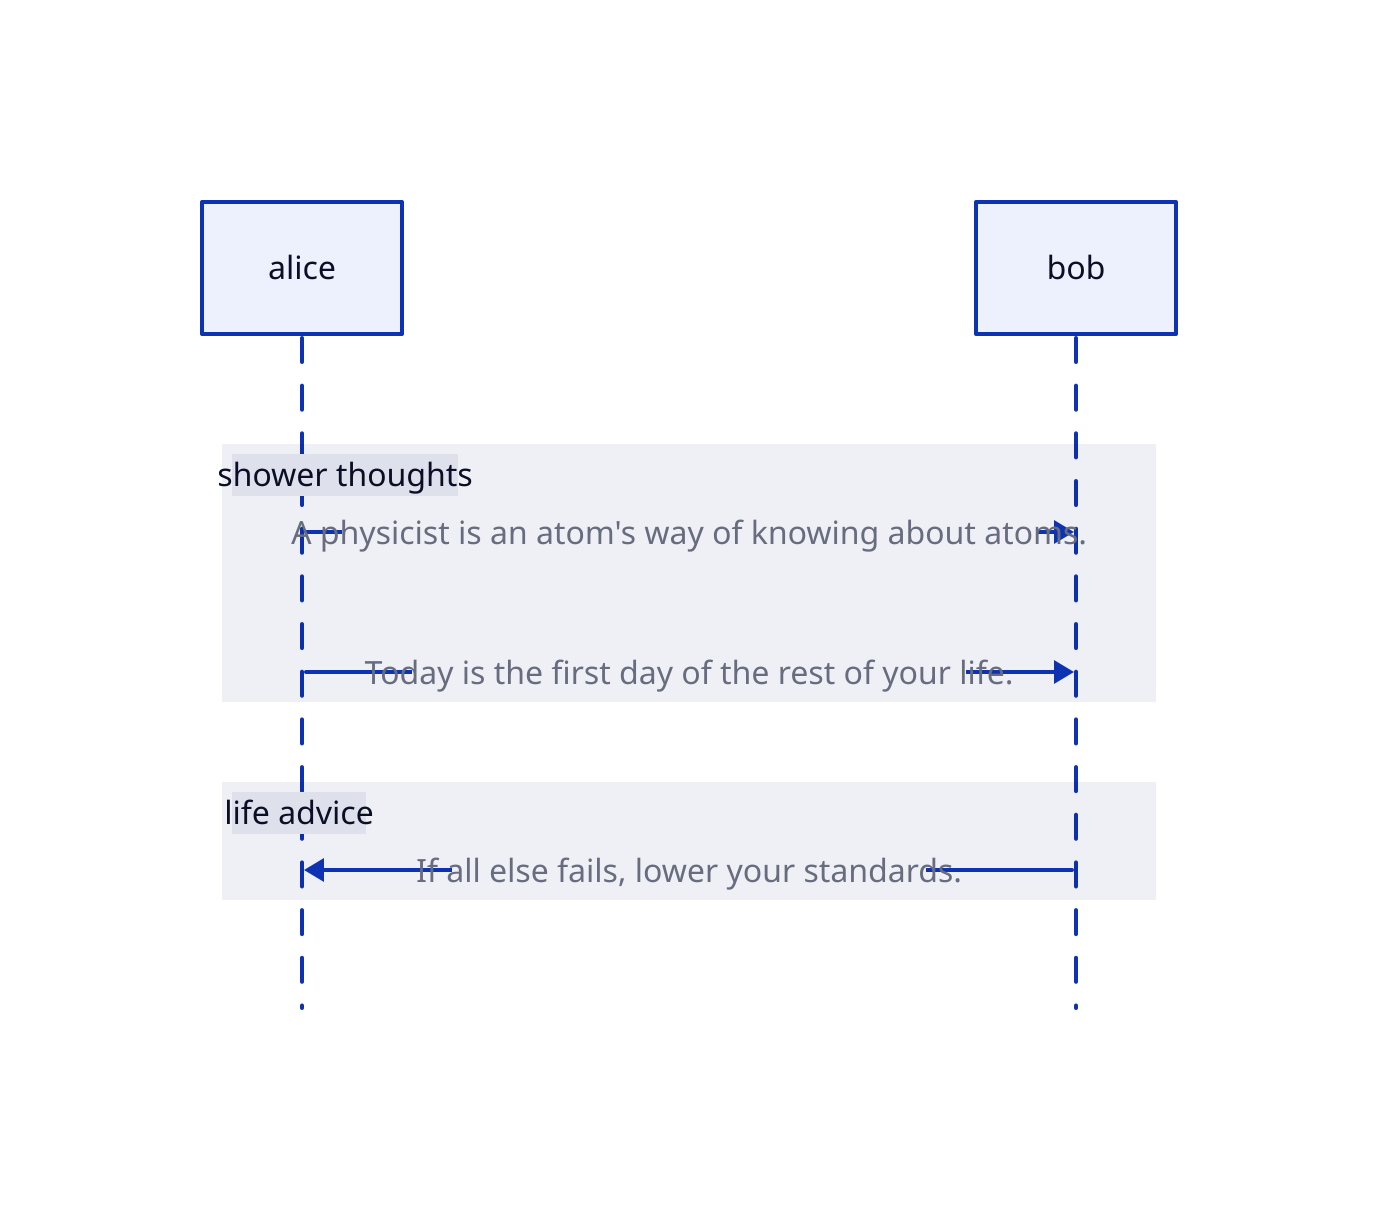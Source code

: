 shape: sequence_diagram
alice; bob
shower thoughts: {
  alice -> bob: A physicist is an atom's way of knowing about atoms.
  alice -> bob: Today is the first day of the rest of your life.
}
life advice: {
  bob -> alice: If all else fails, lower your standards.
}
